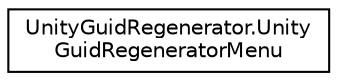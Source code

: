 digraph "Graphical Class Hierarchy"
{
 // LATEX_PDF_SIZE
  edge [fontname="Helvetica",fontsize="10",labelfontname="Helvetica",labelfontsize="10"];
  node [fontname="Helvetica",fontsize="10",shape=record];
  rankdir="LR";
  Node0 [label="UnityGuidRegenerator.Unity\lGuidRegeneratorMenu",height=0.2,width=0.4,color="black", fillcolor="white", style="filled",URL="$class_unity_guid_regenerator_1_1_unity_guid_regenerator_menu.html",tooltip=" "];
}
